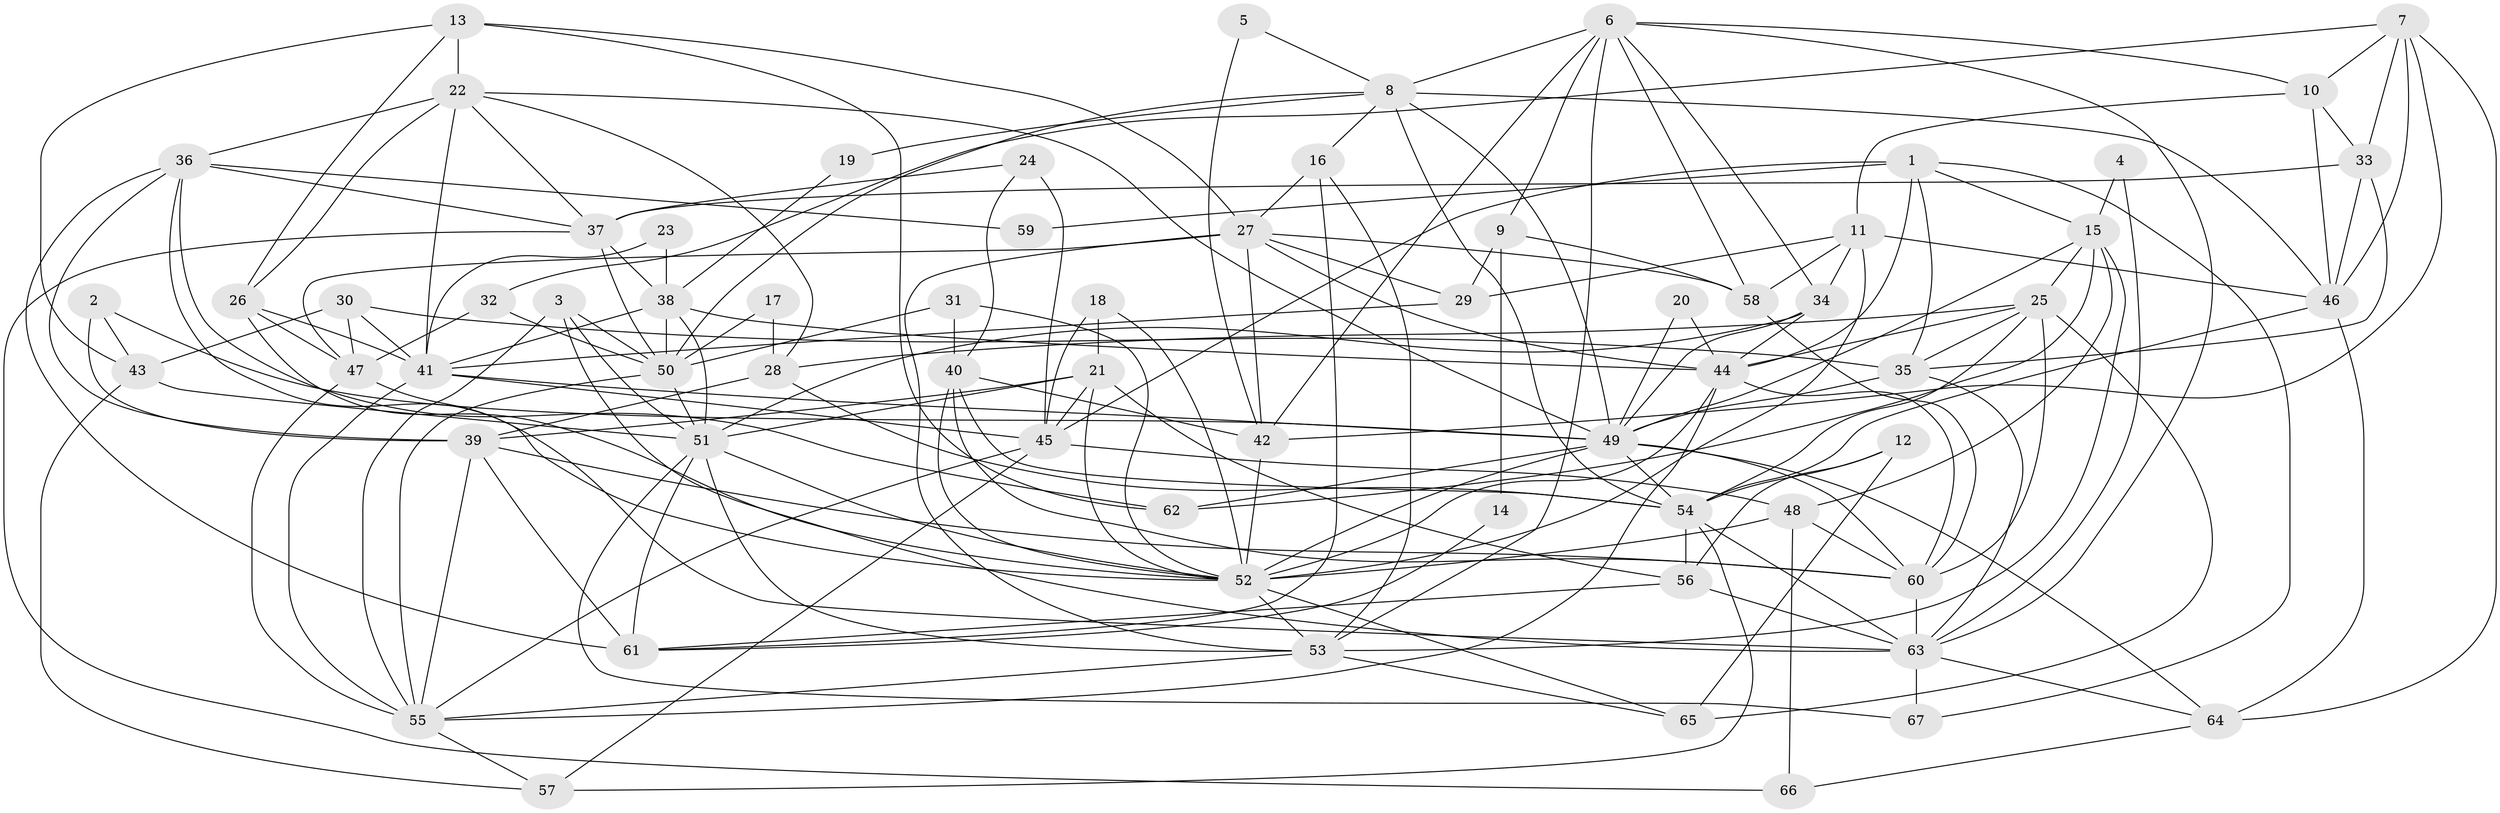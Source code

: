 // original degree distribution, {3: 0.2857142857142857, 2: 0.13533834586466165, 5: 0.24060150375939848, 4: 0.21804511278195488, 6: 0.07518796992481203, 7: 0.022556390977443608, 9: 0.007518796992481203, 8: 0.015037593984962405}
// Generated by graph-tools (version 1.1) at 2025/26/03/09/25 03:26:21]
// undirected, 67 vertices, 189 edges
graph export_dot {
graph [start="1"]
  node [color=gray90,style=filled];
  1;
  2;
  3;
  4;
  5;
  6;
  7;
  8;
  9;
  10;
  11;
  12;
  13;
  14;
  15;
  16;
  17;
  18;
  19;
  20;
  21;
  22;
  23;
  24;
  25;
  26;
  27;
  28;
  29;
  30;
  31;
  32;
  33;
  34;
  35;
  36;
  37;
  38;
  39;
  40;
  41;
  42;
  43;
  44;
  45;
  46;
  47;
  48;
  49;
  50;
  51;
  52;
  53;
  54;
  55;
  56;
  57;
  58;
  59;
  60;
  61;
  62;
  63;
  64;
  65;
  66;
  67;
  1 -- 15 [weight=1.0];
  1 -- 35 [weight=1.0];
  1 -- 44 [weight=2.0];
  1 -- 45 [weight=1.0];
  1 -- 59 [weight=1.0];
  1 -- 67 [weight=1.0];
  2 -- 39 [weight=1.0];
  2 -- 43 [weight=1.0];
  2 -- 49 [weight=1.0];
  3 -- 50 [weight=1.0];
  3 -- 51 [weight=1.0];
  3 -- 55 [weight=1.0];
  3 -- 63 [weight=1.0];
  4 -- 15 [weight=1.0];
  4 -- 63 [weight=1.0];
  5 -- 8 [weight=1.0];
  5 -- 42 [weight=1.0];
  6 -- 8 [weight=1.0];
  6 -- 9 [weight=1.0];
  6 -- 10 [weight=1.0];
  6 -- 34 [weight=1.0];
  6 -- 42 [weight=1.0];
  6 -- 53 [weight=1.0];
  6 -- 58 [weight=1.0];
  6 -- 63 [weight=1.0];
  7 -- 10 [weight=1.0];
  7 -- 32 [weight=1.0];
  7 -- 33 [weight=1.0];
  7 -- 42 [weight=1.0];
  7 -- 46 [weight=1.0];
  7 -- 64 [weight=1.0];
  8 -- 16 [weight=1.0];
  8 -- 19 [weight=1.0];
  8 -- 46 [weight=1.0];
  8 -- 49 [weight=1.0];
  8 -- 50 [weight=1.0];
  8 -- 54 [weight=1.0];
  9 -- 14 [weight=1.0];
  9 -- 29 [weight=1.0];
  9 -- 58 [weight=1.0];
  10 -- 11 [weight=1.0];
  10 -- 33 [weight=1.0];
  10 -- 46 [weight=1.0];
  11 -- 29 [weight=1.0];
  11 -- 34 [weight=1.0];
  11 -- 46 [weight=3.0];
  11 -- 52 [weight=1.0];
  11 -- 58 [weight=1.0];
  12 -- 54 [weight=1.0];
  12 -- 56 [weight=1.0];
  12 -- 65 [weight=1.0];
  13 -- 22 [weight=1.0];
  13 -- 26 [weight=1.0];
  13 -- 27 [weight=1.0];
  13 -- 43 [weight=1.0];
  13 -- 62 [weight=1.0];
  14 -- 61 [weight=1.0];
  15 -- 25 [weight=1.0];
  15 -- 48 [weight=1.0];
  15 -- 49 [weight=1.0];
  15 -- 53 [weight=1.0];
  15 -- 62 [weight=1.0];
  16 -- 27 [weight=1.0];
  16 -- 53 [weight=1.0];
  16 -- 61 [weight=1.0];
  17 -- 28 [weight=1.0];
  17 -- 50 [weight=1.0];
  18 -- 21 [weight=1.0];
  18 -- 45 [weight=1.0];
  18 -- 52 [weight=1.0];
  19 -- 38 [weight=1.0];
  20 -- 44 [weight=1.0];
  20 -- 49 [weight=1.0];
  21 -- 39 [weight=1.0];
  21 -- 45 [weight=1.0];
  21 -- 51 [weight=2.0];
  21 -- 52 [weight=1.0];
  21 -- 56 [weight=1.0];
  22 -- 26 [weight=1.0];
  22 -- 28 [weight=1.0];
  22 -- 36 [weight=1.0];
  22 -- 37 [weight=1.0];
  22 -- 41 [weight=1.0];
  22 -- 49 [weight=1.0];
  23 -- 38 [weight=1.0];
  23 -- 41 [weight=1.0];
  24 -- 37 [weight=1.0];
  24 -- 40 [weight=1.0];
  24 -- 45 [weight=1.0];
  25 -- 28 [weight=1.0];
  25 -- 35 [weight=1.0];
  25 -- 44 [weight=1.0];
  25 -- 54 [weight=1.0];
  25 -- 60 [weight=1.0];
  25 -- 65 [weight=1.0];
  26 -- 41 [weight=1.0];
  26 -- 47 [weight=1.0];
  26 -- 52 [weight=1.0];
  27 -- 29 [weight=1.0];
  27 -- 42 [weight=1.0];
  27 -- 44 [weight=1.0];
  27 -- 47 [weight=1.0];
  27 -- 53 [weight=1.0];
  27 -- 58 [weight=2.0];
  28 -- 39 [weight=1.0];
  28 -- 54 [weight=1.0];
  29 -- 41 [weight=1.0];
  30 -- 35 [weight=1.0];
  30 -- 41 [weight=1.0];
  30 -- 43 [weight=2.0];
  30 -- 47 [weight=1.0];
  31 -- 40 [weight=1.0];
  31 -- 50 [weight=1.0];
  31 -- 52 [weight=1.0];
  32 -- 47 [weight=1.0];
  32 -- 50 [weight=1.0];
  33 -- 35 [weight=1.0];
  33 -- 37 [weight=1.0];
  33 -- 46 [weight=1.0];
  34 -- 44 [weight=1.0];
  34 -- 49 [weight=1.0];
  34 -- 51 [weight=1.0];
  35 -- 49 [weight=1.0];
  35 -- 63 [weight=1.0];
  36 -- 37 [weight=1.0];
  36 -- 39 [weight=1.0];
  36 -- 52 [weight=1.0];
  36 -- 59 [weight=1.0];
  36 -- 61 [weight=1.0];
  36 -- 62 [weight=1.0];
  37 -- 38 [weight=1.0];
  37 -- 50 [weight=1.0];
  37 -- 66 [weight=1.0];
  38 -- 41 [weight=1.0];
  38 -- 44 [weight=1.0];
  38 -- 50 [weight=1.0];
  38 -- 51 [weight=1.0];
  39 -- 55 [weight=1.0];
  39 -- 60 [weight=1.0];
  39 -- 61 [weight=1.0];
  40 -- 42 [weight=1.0];
  40 -- 52 [weight=1.0];
  40 -- 54 [weight=1.0];
  40 -- 60 [weight=1.0];
  41 -- 45 [weight=1.0];
  41 -- 49 [weight=1.0];
  41 -- 55 [weight=1.0];
  42 -- 52 [weight=1.0];
  43 -- 51 [weight=1.0];
  43 -- 57 [weight=1.0];
  44 -- 52 [weight=1.0];
  44 -- 55 [weight=1.0];
  44 -- 60 [weight=1.0];
  45 -- 48 [weight=1.0];
  45 -- 55 [weight=1.0];
  45 -- 57 [weight=1.0];
  46 -- 54 [weight=1.0];
  46 -- 64 [weight=1.0];
  47 -- 55 [weight=2.0];
  47 -- 63 [weight=1.0];
  48 -- 52 [weight=1.0];
  48 -- 60 [weight=2.0];
  48 -- 66 [weight=1.0];
  49 -- 52 [weight=1.0];
  49 -- 54 [weight=1.0];
  49 -- 60 [weight=1.0];
  49 -- 62 [weight=1.0];
  49 -- 64 [weight=1.0];
  50 -- 51 [weight=2.0];
  50 -- 55 [weight=1.0];
  51 -- 52 [weight=1.0];
  51 -- 53 [weight=1.0];
  51 -- 61 [weight=1.0];
  51 -- 67 [weight=1.0];
  52 -- 53 [weight=1.0];
  52 -- 65 [weight=1.0];
  53 -- 55 [weight=1.0];
  53 -- 65 [weight=1.0];
  54 -- 56 [weight=1.0];
  54 -- 57 [weight=1.0];
  54 -- 63 [weight=1.0];
  55 -- 57 [weight=1.0];
  56 -- 61 [weight=1.0];
  56 -- 63 [weight=1.0];
  58 -- 60 [weight=1.0];
  60 -- 63 [weight=1.0];
  63 -- 64 [weight=1.0];
  63 -- 67 [weight=1.0];
  64 -- 66 [weight=1.0];
}
